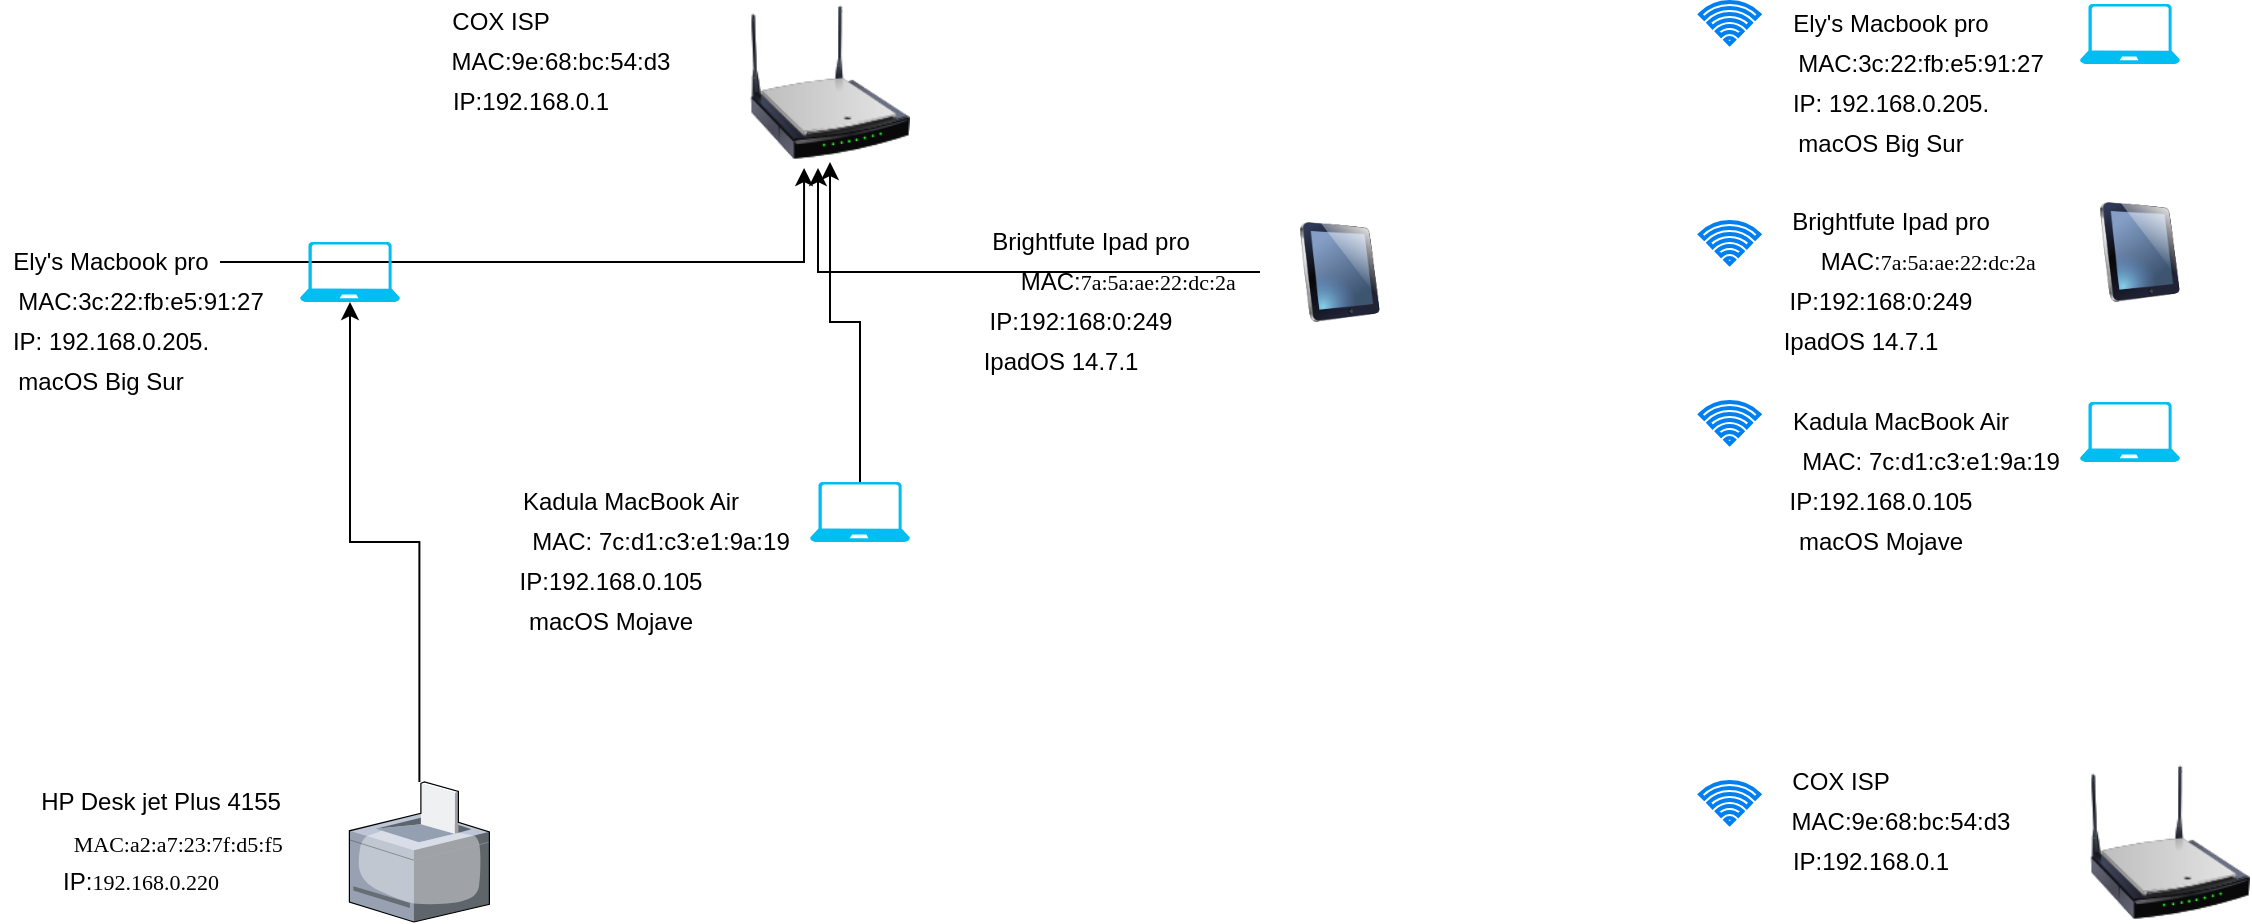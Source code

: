 <mxfile version="15.4.3" type="github">
  <diagram id="1YNtom-OreBe7_BW_NdR" name="Page-1">
    <mxGraphModel dx="2276" dy="826" grid="1" gridSize="10" guides="1" tooltips="1" connect="1" arrows="1" fold="1" page="1" pageScale="1" pageWidth="850" pageHeight="1100" math="0" shadow="0">
      <root>
        <mxCell id="0" />
        <mxCell id="1" parent="0" />
        <mxCell id="Z8FV0fsLBTXChA6TMXvq-1" value="" style="html=1;verticalLabelPosition=bottom;align=center;labelBackgroundColor=#ffffff;verticalAlign=top;strokeWidth=2;strokeColor=#0080F0;shadow=0;dashed=0;shape=mxgraph.ios7.icons.wifi;pointerEvents=1" vertex="1" parent="1">
          <mxGeometry x="640" y="60" width="29.7" height="21" as="geometry" />
        </mxCell>
        <mxCell id="Z8FV0fsLBTXChA6TMXvq-2" value="Ely&#39;s Macbook pro" style="text;html=1;align=center;verticalAlign=middle;resizable=0;points=[];autosize=1;strokeColor=none;fillColor=none;" vertex="1" parent="1">
          <mxGeometry x="680" y="61" width="110" height="20" as="geometry" />
        </mxCell>
        <mxCell id="Z8FV0fsLBTXChA6TMXvq-3" value="MAC:3c:22:fb:e5:91:27" style="text;html=1;align=center;verticalAlign=middle;resizable=0;points=[];autosize=1;strokeColor=none;fillColor=none;" vertex="1" parent="1">
          <mxGeometry x="680" y="81" width="140" height="20" as="geometry" />
        </mxCell>
        <mxCell id="Z8FV0fsLBTXChA6TMXvq-4" value="IP: 192.168.0.205." style="text;html=1;align=center;verticalAlign=middle;resizable=0;points=[];autosize=1;strokeColor=none;fillColor=none;" vertex="1" parent="1">
          <mxGeometry x="680" y="101" width="110" height="20" as="geometry" />
        </mxCell>
        <mxCell id="Z8FV0fsLBTXChA6TMXvq-5" value="" style="html=1;verticalLabelPosition=bottom;align=center;labelBackgroundColor=#ffffff;verticalAlign=top;strokeWidth=2;strokeColor=#0080F0;shadow=0;dashed=0;shape=mxgraph.ios7.icons.wifi;pointerEvents=1" vertex="1" parent="1">
          <mxGeometry x="640" y="170" width="29.7" height="21" as="geometry" />
        </mxCell>
        <mxCell id="Z8FV0fsLBTXChA6TMXvq-6" value="macOS Big Sur" style="text;html=1;align=center;verticalAlign=middle;resizable=0;points=[];autosize=1;strokeColor=none;fillColor=none;" vertex="1" parent="1">
          <mxGeometry x="680" y="121" width="100" height="20" as="geometry" />
        </mxCell>
        <mxCell id="Z8FV0fsLBTXChA6TMXvq-7" value="Brightfute Ipad pro" style="text;html=1;align=center;verticalAlign=middle;resizable=0;points=[];autosize=1;strokeColor=none;fillColor=none;" vertex="1" parent="1">
          <mxGeometry x="680" y="160" width="110" height="20" as="geometry" />
        </mxCell>
        <mxCell id="Z8FV0fsLBTXChA6TMXvq-10" value="MAC:&lt;span style=&quot;font-family: &amp;#34;menlo&amp;#34; ; font-size: 11px&quot;&gt;7a:5a:ae:22:dc:2a&lt;/span&gt;&lt;span class=&quot;Apple-converted-space&quot; style=&quot;font-family: &amp;#34;menlo&amp;#34; ; font-size: 11px&quot;&gt;&amp;nbsp;&lt;/span&gt;" style="text;html=1;align=center;verticalAlign=middle;resizable=0;points=[];autosize=1;strokeColor=none;fillColor=none;" vertex="1" parent="1">
          <mxGeometry x="675" y="180" width="160" height="20" as="geometry" />
        </mxCell>
        <mxCell id="Z8FV0fsLBTXChA6TMXvq-11" value="IP:192:168:0:249" style="text;html=1;align=center;verticalAlign=middle;resizable=0;points=[];autosize=1;strokeColor=none;fillColor=none;" vertex="1" parent="1">
          <mxGeometry x="675" y="200" width="110" height="20" as="geometry" />
        </mxCell>
        <mxCell id="Z8FV0fsLBTXChA6TMXvq-13" value="IpadOS 14.7.1" style="text;html=1;align=center;verticalAlign=middle;resizable=0;points=[];autosize=1;strokeColor=none;fillColor=none;" vertex="1" parent="1">
          <mxGeometry x="675" y="220" width="90" height="20" as="geometry" />
        </mxCell>
        <mxCell id="Z8FV0fsLBTXChA6TMXvq-15" value="" style="html=1;verticalLabelPosition=bottom;align=center;labelBackgroundColor=#ffffff;verticalAlign=top;strokeWidth=2;strokeColor=#0080F0;shadow=0;dashed=0;shape=mxgraph.ios7.icons.wifi;pointerEvents=1" vertex="1" parent="1">
          <mxGeometry x="640" y="260" width="29.7" height="21" as="geometry" />
        </mxCell>
        <mxCell id="Z8FV0fsLBTXChA6TMXvq-16" value="Kadula MacBook Air" style="text;html=1;align=center;verticalAlign=middle;resizable=0;points=[];autosize=1;strokeColor=none;fillColor=none;" vertex="1" parent="1">
          <mxGeometry x="680" y="260" width="120" height="20" as="geometry" />
        </mxCell>
        <mxCell id="Z8FV0fsLBTXChA6TMXvq-17" value="MAC: 7c:d1:c3:e1:9a:19" style="text;html=1;align=center;verticalAlign=middle;resizable=0;points=[];autosize=1;strokeColor=none;fillColor=none;" vertex="1" parent="1">
          <mxGeometry x="685" y="280" width="140" height="20" as="geometry" />
        </mxCell>
        <mxCell id="Z8FV0fsLBTXChA6TMXvq-18" value="IP:192.168.0.105" style="text;html=1;align=center;verticalAlign=middle;resizable=0;points=[];autosize=1;strokeColor=none;fillColor=none;" vertex="1" parent="1">
          <mxGeometry x="675" y="300" width="110" height="20" as="geometry" />
        </mxCell>
        <mxCell id="Z8FV0fsLBTXChA6TMXvq-19" value="macOS Mojave" style="text;html=1;align=center;verticalAlign=middle;resizable=0;points=[];autosize=1;strokeColor=none;fillColor=none;" vertex="1" parent="1">
          <mxGeometry x="680" y="320" width="100" height="20" as="geometry" />
        </mxCell>
        <mxCell id="Z8FV0fsLBTXChA6TMXvq-20" value="" style="image;html=1;image=img/lib/clip_art/networking/Wireless_Router_N_128x128.png" vertex="1" parent="1">
          <mxGeometry x="835" y="440" width="80" height="80" as="geometry" />
        </mxCell>
        <mxCell id="Z8FV0fsLBTXChA6TMXvq-22" value="MAC:9e:68:bc:54:d3" style="text;html=1;align=center;verticalAlign=middle;resizable=0;points=[];autosize=1;strokeColor=none;fillColor=none;" vertex="1" parent="1">
          <mxGeometry x="680" y="460" width="120" height="20" as="geometry" />
        </mxCell>
        <mxCell id="Z8FV0fsLBTXChA6TMXvq-24" value="" style="html=1;verticalLabelPosition=bottom;align=center;labelBackgroundColor=#ffffff;verticalAlign=top;strokeWidth=2;strokeColor=#0080F0;shadow=0;dashed=0;shape=mxgraph.ios7.icons.wifi;pointerEvents=1" vertex="1" parent="1">
          <mxGeometry x="640" y="450" width="29.7" height="21" as="geometry" />
        </mxCell>
        <mxCell id="Z8FV0fsLBTXChA6TMXvq-25" value="COX ISP" style="text;html=1;align=center;verticalAlign=middle;resizable=0;points=[];autosize=1;strokeColor=none;fillColor=none;" vertex="1" parent="1">
          <mxGeometry x="680" y="440" width="60" height="20" as="geometry" />
        </mxCell>
        <mxCell id="Z8FV0fsLBTXChA6TMXvq-26" value="" style="verticalLabelPosition=bottom;html=1;verticalAlign=top;align=center;strokeColor=none;fillColor=#00BEF2;shape=mxgraph.azure.laptop;pointerEvents=1;" vertex="1" parent="1">
          <mxGeometry x="830" y="61" width="50" height="30" as="geometry" />
        </mxCell>
        <mxCell id="Z8FV0fsLBTXChA6TMXvq-27" value="" style="verticalLabelPosition=bottom;html=1;verticalAlign=top;align=center;strokeColor=none;fillColor=#00BEF2;shape=mxgraph.azure.laptop;pointerEvents=1;" vertex="1" parent="1">
          <mxGeometry x="830" y="260" width="50" height="30" as="geometry" />
        </mxCell>
        <mxCell id="Z8FV0fsLBTXChA6TMXvq-28" value="" style="image;html=1;image=img/lib/clip_art/computers/iPad_128x128.png" vertex="1" parent="1">
          <mxGeometry x="820" y="160" width="80" height="50" as="geometry" />
        </mxCell>
        <mxCell id="Z8FV0fsLBTXChA6TMXvq-64" style="edgeStyle=orthogonalEdgeStyle;rounded=0;orthogonalLoop=1;jettySize=auto;html=1;entryX=0.5;entryY=1;entryDx=0;entryDy=0;entryPerimeter=0;" edge="1" parent="1" source="Z8FV0fsLBTXChA6TMXvq-30" target="Z8FV0fsLBTXChA6TMXvq-48">
          <mxGeometry relative="1" as="geometry" />
        </mxCell>
        <mxCell id="Z8FV0fsLBTXChA6TMXvq-30" value="" style="verticalLabelPosition=bottom;sketch=0;aspect=fixed;html=1;verticalAlign=top;strokeColor=none;align=center;outlineConnect=0;shape=mxgraph.citrix.printer;" vertex="1" parent="1">
          <mxGeometry x="-35.3" y="450" width="70" height="70" as="geometry" />
        </mxCell>
        <mxCell id="Z8FV0fsLBTXChA6TMXvq-31" value="HP Desk jet Plus 4155" style="text;html=1;align=center;verticalAlign=middle;resizable=0;points=[];autosize=1;strokeColor=none;fillColor=none;" vertex="1" parent="1">
          <mxGeometry x="-200.3" y="450" width="140" height="20" as="geometry" />
        </mxCell>
        <mxCell id="Z8FV0fsLBTXChA6TMXvq-32" value="IP:192.168.0.1" style="text;html=1;align=center;verticalAlign=middle;resizable=0;points=[];autosize=1;strokeColor=none;fillColor=none;" vertex="1" parent="1">
          <mxGeometry x="680" y="480" width="90" height="20" as="geometry" />
        </mxCell>
        <mxCell id="Z8FV0fsLBTXChA6TMXvq-34" value="IP:&lt;span style=&quot;font-family: &amp;#34;menlo&amp;#34; ; font-size: 11px&quot;&gt;192.168.0.220&lt;/span&gt;" style="text;html=1;align=center;verticalAlign=middle;resizable=0;points=[];autosize=1;strokeColor=none;fillColor=none;" vertex="1" parent="1">
          <mxGeometry x="-200.3" y="490" width="120" height="20" as="geometry" />
        </mxCell>
        <mxCell id="Z8FV0fsLBTXChA6TMXvq-35" value="&lt;p class=&quot;p1&quot; style=&quot;margin: 0px ; font-stretch: normal ; font-size: 11px ; line-height: normal ; font-family: &amp;#34;menlo&amp;#34;&quot;&gt;&lt;span class=&quot;s1&quot;&gt;MAC:a2:a7:23:7f:d5:f5&lt;span class=&quot;Apple-converted-space&quot;&gt;&amp;nbsp;&lt;/span&gt;&lt;/span&gt;&lt;/p&gt;" style="text;html=1;align=center;verticalAlign=middle;resizable=0;points=[];autosize=1;strokeColor=none;fillColor=none;" vertex="1" parent="1">
          <mxGeometry x="-200.3" y="470" width="160" height="20" as="geometry" />
        </mxCell>
        <mxCell id="Z8FV0fsLBTXChA6TMXvq-37" value="" style="image;html=1;image=img/lib/clip_art/networking/Wireless_Router_N_128x128.png" vertex="1" parent="1">
          <mxGeometry x="165" y="60" width="80" height="80" as="geometry" />
        </mxCell>
        <mxCell id="Z8FV0fsLBTXChA6TMXvq-38" value="MAC:9e:68:bc:54:d3" style="text;html=1;align=center;verticalAlign=middle;resizable=0;points=[];autosize=1;strokeColor=none;fillColor=none;" vertex="1" parent="1">
          <mxGeometry x="10" y="80" width="120" height="20" as="geometry" />
        </mxCell>
        <mxCell id="Z8FV0fsLBTXChA6TMXvq-40" value="COX ISP" style="text;html=1;align=center;verticalAlign=middle;resizable=0;points=[];autosize=1;strokeColor=none;fillColor=none;" vertex="1" parent="1">
          <mxGeometry x="10" y="60" width="60" height="20" as="geometry" />
        </mxCell>
        <mxCell id="Z8FV0fsLBTXChA6TMXvq-41" value="IP:192.168.0.1" style="text;html=1;align=center;verticalAlign=middle;resizable=0;points=[];autosize=1;strokeColor=none;fillColor=none;" vertex="1" parent="1">
          <mxGeometry x="10" y="100" width="90" height="20" as="geometry" />
        </mxCell>
        <mxCell id="Z8FV0fsLBTXChA6TMXvq-61" style="edgeStyle=orthogonalEdgeStyle;rounded=0;orthogonalLoop=1;jettySize=auto;html=1;entryX=0.338;entryY=1.038;entryDx=0;entryDy=0;entryPerimeter=0;" edge="1" parent="1" source="Z8FV0fsLBTXChA6TMXvq-44" target="Z8FV0fsLBTXChA6TMXvq-37">
          <mxGeometry relative="1" as="geometry">
            <mxPoint x="130" y="140" as="targetPoint" />
          </mxGeometry>
        </mxCell>
        <mxCell id="Z8FV0fsLBTXChA6TMXvq-44" value="Ely&#39;s Macbook pro" style="text;html=1;align=center;verticalAlign=middle;resizable=0;points=[];autosize=1;strokeColor=none;fillColor=none;" vertex="1" parent="1">
          <mxGeometry x="-210" y="180" width="110" height="20" as="geometry" />
        </mxCell>
        <mxCell id="Z8FV0fsLBTXChA6TMXvq-45" value="MAC:3c:22:fb:e5:91:27" style="text;html=1;align=center;verticalAlign=middle;resizable=0;points=[];autosize=1;strokeColor=none;fillColor=none;" vertex="1" parent="1">
          <mxGeometry x="-210" y="200" width="140" height="20" as="geometry" />
        </mxCell>
        <mxCell id="Z8FV0fsLBTXChA6TMXvq-46" value="IP: 192.168.0.205." style="text;html=1;align=center;verticalAlign=middle;resizable=0;points=[];autosize=1;strokeColor=none;fillColor=none;" vertex="1" parent="1">
          <mxGeometry x="-210" y="220" width="110" height="20" as="geometry" />
        </mxCell>
        <mxCell id="Z8FV0fsLBTXChA6TMXvq-47" value="macOS Big Sur" style="text;html=1;align=center;verticalAlign=middle;resizable=0;points=[];autosize=1;strokeColor=none;fillColor=none;" vertex="1" parent="1">
          <mxGeometry x="-210" y="240" width="100" height="20" as="geometry" />
        </mxCell>
        <mxCell id="Z8FV0fsLBTXChA6TMXvq-48" value="" style="verticalLabelPosition=bottom;html=1;verticalAlign=top;align=center;strokeColor=none;fillColor=#00BEF2;shape=mxgraph.azure.laptop;pointerEvents=1;" vertex="1" parent="1">
          <mxGeometry x="-60" y="180" width="50" height="30" as="geometry" />
        </mxCell>
        <mxCell id="Z8FV0fsLBTXChA6TMXvq-50" value="Brightfute Ipad pro" style="text;html=1;align=center;verticalAlign=middle;resizable=0;points=[];autosize=1;strokeColor=none;fillColor=none;" vertex="1" parent="1">
          <mxGeometry x="280" y="170" width="110" height="20" as="geometry" />
        </mxCell>
        <mxCell id="Z8FV0fsLBTXChA6TMXvq-51" value="MAC:&lt;span style=&quot;font-family: &amp;#34;menlo&amp;#34; ; font-size: 11px&quot;&gt;7a:5a:ae:22:dc:2a&lt;/span&gt;&lt;span class=&quot;Apple-converted-space&quot; style=&quot;font-family: &amp;#34;menlo&amp;#34; ; font-size: 11px&quot;&gt;&amp;nbsp;&lt;/span&gt;" style="text;html=1;align=center;verticalAlign=middle;resizable=0;points=[];autosize=1;strokeColor=none;fillColor=none;" vertex="1" parent="1">
          <mxGeometry x="275" y="190" width="160" height="20" as="geometry" />
        </mxCell>
        <mxCell id="Z8FV0fsLBTXChA6TMXvq-52" value="IP:192:168:0:249" style="text;html=1;align=center;verticalAlign=middle;resizable=0;points=[];autosize=1;strokeColor=none;fillColor=none;" vertex="1" parent="1">
          <mxGeometry x="275" y="210" width="110" height="20" as="geometry" />
        </mxCell>
        <mxCell id="Z8FV0fsLBTXChA6TMXvq-53" value="IpadOS 14.7.1" style="text;html=1;align=center;verticalAlign=middle;resizable=0;points=[];autosize=1;strokeColor=none;fillColor=none;" vertex="1" parent="1">
          <mxGeometry x="275" y="230" width="90" height="20" as="geometry" />
        </mxCell>
        <mxCell id="Z8FV0fsLBTXChA6TMXvq-62" style="edgeStyle=orthogonalEdgeStyle;rounded=0;orthogonalLoop=1;jettySize=auto;html=1;entryX=0.425;entryY=1.038;entryDx=0;entryDy=0;entryPerimeter=0;" edge="1" parent="1" source="Z8FV0fsLBTXChA6TMXvq-54" target="Z8FV0fsLBTXChA6TMXvq-37">
          <mxGeometry relative="1" as="geometry" />
        </mxCell>
        <mxCell id="Z8FV0fsLBTXChA6TMXvq-54" value="" style="image;html=1;image=img/lib/clip_art/computers/iPad_128x128.png" vertex="1" parent="1">
          <mxGeometry x="420" y="170" width="80" height="50" as="geometry" />
        </mxCell>
        <mxCell id="Z8FV0fsLBTXChA6TMXvq-56" value="Kadula MacBook Air" style="text;html=1;align=center;verticalAlign=middle;resizable=0;points=[];autosize=1;strokeColor=none;fillColor=none;" vertex="1" parent="1">
          <mxGeometry x="45" y="300" width="120" height="20" as="geometry" />
        </mxCell>
        <mxCell id="Z8FV0fsLBTXChA6TMXvq-57" value="MAC: 7c:d1:c3:e1:9a:19" style="text;html=1;align=center;verticalAlign=middle;resizable=0;points=[];autosize=1;strokeColor=none;fillColor=none;" vertex="1" parent="1">
          <mxGeometry x="50" y="320" width="140" height="20" as="geometry" />
        </mxCell>
        <mxCell id="Z8FV0fsLBTXChA6TMXvq-58" value="IP:192.168.0.105" style="text;html=1;align=center;verticalAlign=middle;resizable=0;points=[];autosize=1;strokeColor=none;fillColor=none;" vertex="1" parent="1">
          <mxGeometry x="40" y="340" width="110" height="20" as="geometry" />
        </mxCell>
        <mxCell id="Z8FV0fsLBTXChA6TMXvq-59" value="macOS Mojave" style="text;html=1;align=center;verticalAlign=middle;resizable=0;points=[];autosize=1;strokeColor=none;fillColor=none;" vertex="1" parent="1">
          <mxGeometry x="45" y="360" width="100" height="20" as="geometry" />
        </mxCell>
        <mxCell id="Z8FV0fsLBTXChA6TMXvq-63" style="edgeStyle=orthogonalEdgeStyle;rounded=0;orthogonalLoop=1;jettySize=auto;html=1;entryX=0.5;entryY=1;entryDx=0;entryDy=0;" edge="1" parent="1" source="Z8FV0fsLBTXChA6TMXvq-60" target="Z8FV0fsLBTXChA6TMXvq-37">
          <mxGeometry relative="1" as="geometry">
            <mxPoint x="200" y="210" as="targetPoint" />
          </mxGeometry>
        </mxCell>
        <mxCell id="Z8FV0fsLBTXChA6TMXvq-60" value="" style="verticalLabelPosition=bottom;html=1;verticalAlign=top;align=center;strokeColor=none;fillColor=#00BEF2;shape=mxgraph.azure.laptop;pointerEvents=1;" vertex="1" parent="1">
          <mxGeometry x="195" y="300" width="50" height="30" as="geometry" />
        </mxCell>
      </root>
    </mxGraphModel>
  </diagram>
</mxfile>
